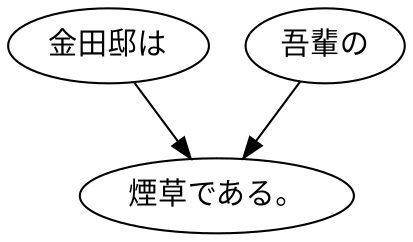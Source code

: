 digraph graph2049 {
	node0 [label="金田邸は"];
	node1 [label="吾輩の"];
	node2 [label="煙草である。"];
	node0 -> node2;
	node1 -> node2;
}
